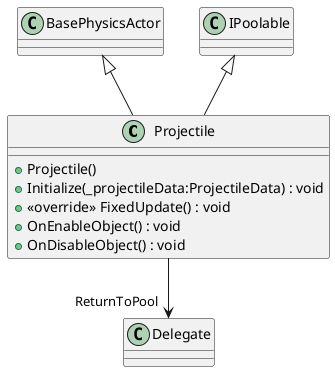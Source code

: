 @startuml
class Projectile {
    + Projectile()
    + Initialize(_projectileData:ProjectileData) : void
    + <<override>> FixedUpdate() : void
    + OnEnableObject() : void
    + OnDisableObject() : void
}
BasePhysicsActor <|-- Projectile
IPoolable <|-- Projectile
Projectile --> "ReturnToPool" Delegate
@enduml
